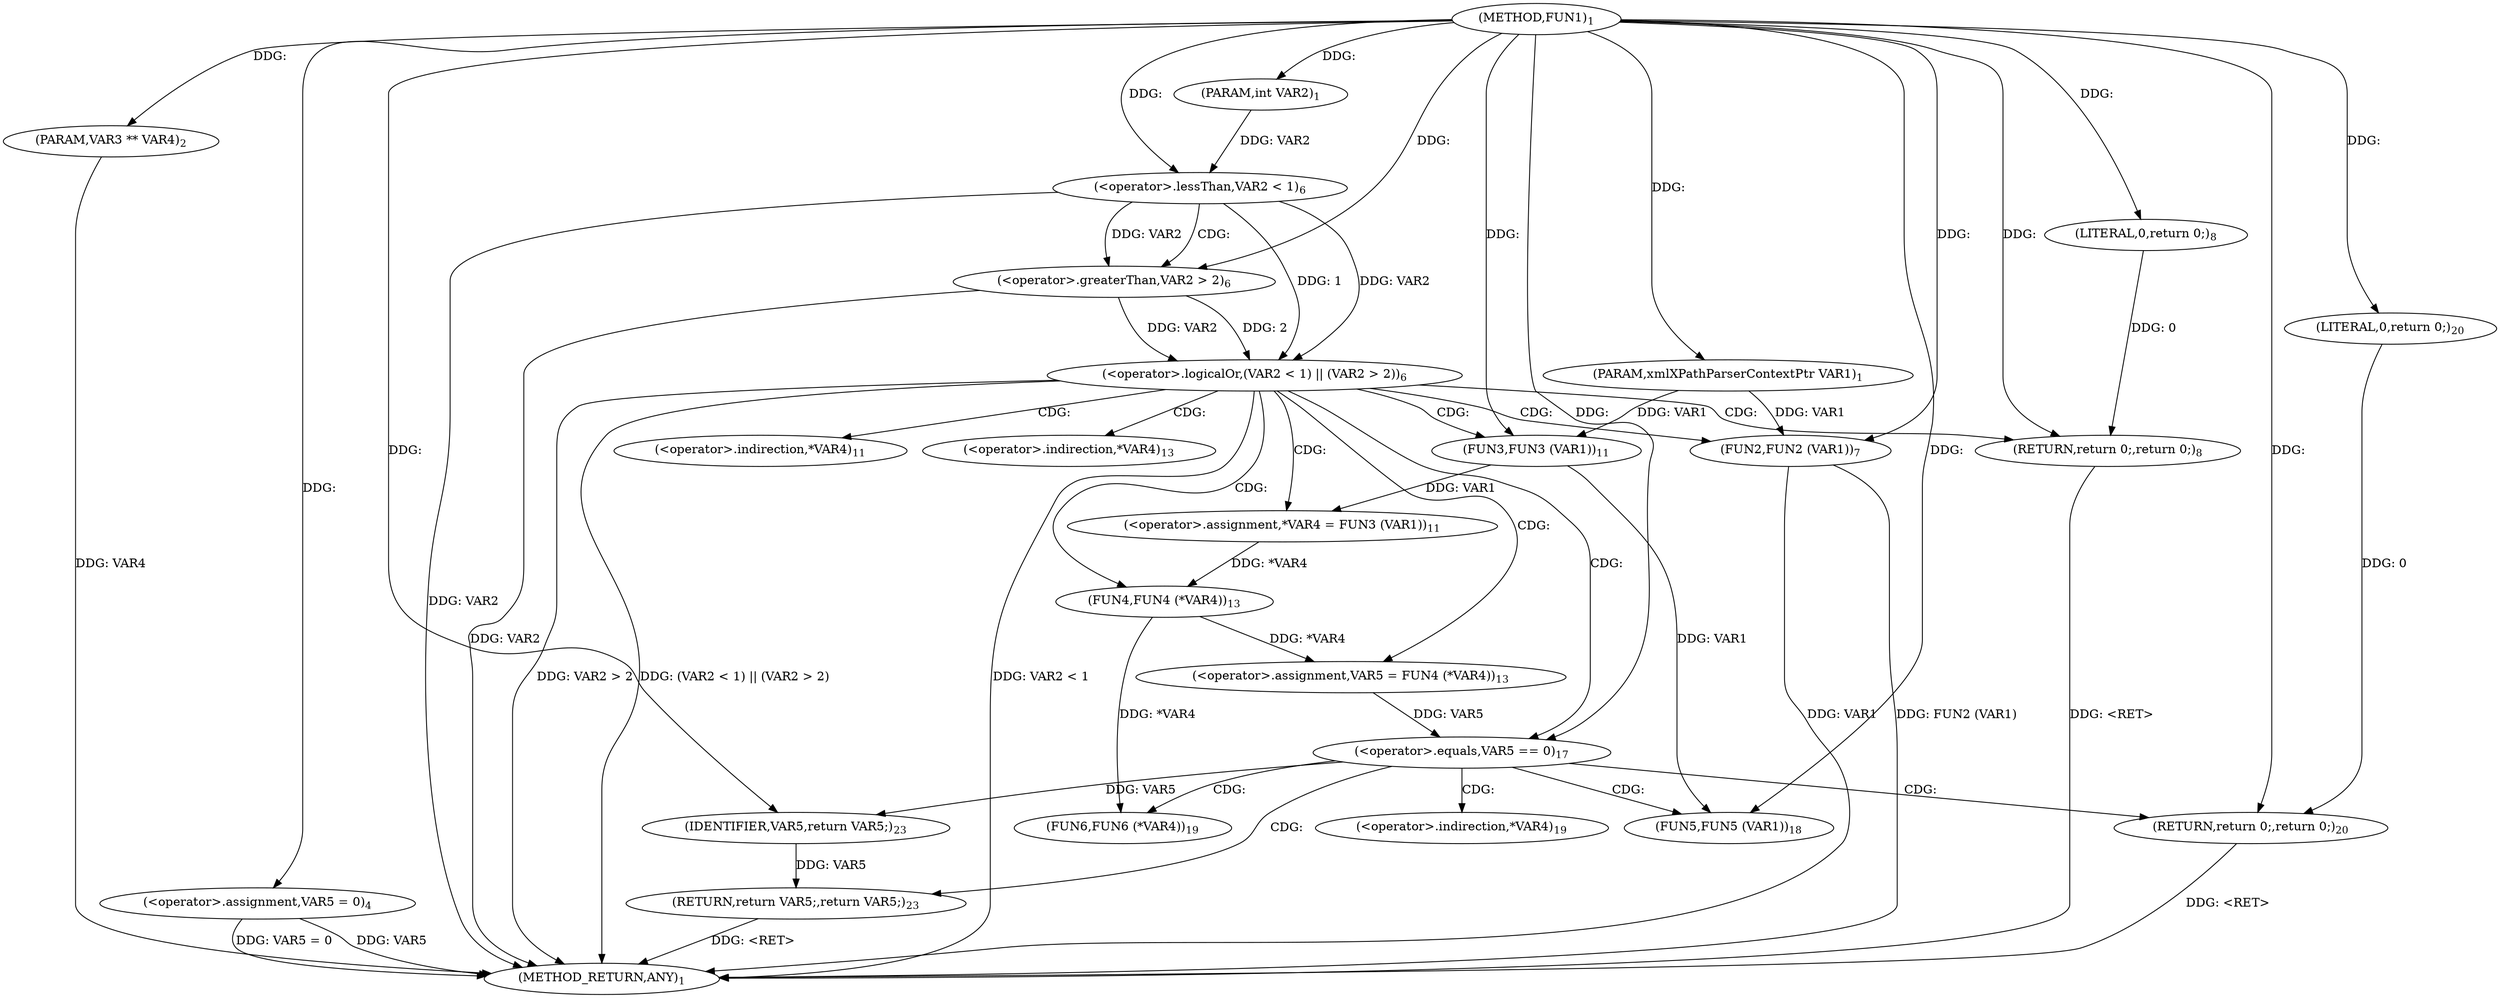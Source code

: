 digraph "FUN1" {  
"8" [label = <(METHOD,FUN1)<SUB>1</SUB>> ]
"54" [label = <(METHOD_RETURN,ANY)<SUB>1</SUB>> ]
"9" [label = <(PARAM,xmlXPathParserContextPtr VAR1)<SUB>1</SUB>> ]
"10" [label = <(PARAM,int VAR2)<SUB>1</SUB>> ]
"11" [label = <(PARAM,VAR3 ** VAR4)<SUB>2</SUB>> ]
"14" [label = <(&lt;operator&gt;.assignment,VAR5 = 0)<SUB>4</SUB>> ]
"30" [label = <(&lt;operator&gt;.assignment,*VAR4 = FUN3 (VAR1))<SUB>11</SUB>> ]
"35" [label = <(&lt;operator&gt;.assignment,VAR5 = FUN4 (*VAR4))<SUB>13</SUB>> ]
"52" [label = <(RETURN,return VAR5;,return VAR5;)<SUB>23</SUB>> ]
"18" [label = <(&lt;operator&gt;.logicalOr,(VAR2 &lt; 1) || (VAR2 &gt; 2))<SUB>6</SUB>> ]
"41" [label = <(&lt;operator&gt;.equals,VAR5 == 0)<SUB>17</SUB>> ]
"53" [label = <(IDENTIFIER,VAR5,return VAR5;)<SUB>23</SUB>> ]
"26" [label = <(FUN2,FUN2 (VAR1))<SUB>7</SUB>> ]
"28" [label = <(RETURN,return 0;,return 0;)<SUB>8</SUB>> ]
"33" [label = <(FUN3,FUN3 (VAR1))<SUB>11</SUB>> ]
"37" [label = <(FUN4,FUN4 (*VAR4))<SUB>13</SUB>> ]
"45" [label = <(FUN5,FUN5 (VAR1))<SUB>18</SUB>> ]
"47" [label = <(FUN6,FUN6 (*VAR4))<SUB>19</SUB>> ]
"50" [label = <(RETURN,return 0;,return 0;)<SUB>20</SUB>> ]
"19" [label = <(&lt;operator&gt;.lessThan,VAR2 &lt; 1)<SUB>6</SUB>> ]
"22" [label = <(&lt;operator&gt;.greaterThan,VAR2 &gt; 2)<SUB>6</SUB>> ]
"29" [label = <(LITERAL,0,return 0;)<SUB>8</SUB>> ]
"51" [label = <(LITERAL,0,return 0;)<SUB>20</SUB>> ]
"31" [label = <(&lt;operator&gt;.indirection,*VAR4)<SUB>11</SUB>> ]
"38" [label = <(&lt;operator&gt;.indirection,*VAR4)<SUB>13</SUB>> ]
"48" [label = <(&lt;operator&gt;.indirection,*VAR4)<SUB>19</SUB>> ]
  "28" -> "54"  [ label = "DDG: &lt;RET&gt;"] 
  "50" -> "54"  [ label = "DDG: &lt;RET&gt;"] 
  "52" -> "54"  [ label = "DDG: &lt;RET&gt;"] 
  "11" -> "54"  [ label = "DDG: VAR4"] 
  "14" -> "54"  [ label = "DDG: VAR5"] 
  "14" -> "54"  [ label = "DDG: VAR5 = 0"] 
  "19" -> "54"  [ label = "DDG: VAR2"] 
  "18" -> "54"  [ label = "DDG: VAR2 &lt; 1"] 
  "22" -> "54"  [ label = "DDG: VAR2"] 
  "18" -> "54"  [ label = "DDG: VAR2 &gt; 2"] 
  "18" -> "54"  [ label = "DDG: (VAR2 &lt; 1) || (VAR2 &gt; 2)"] 
  "26" -> "54"  [ label = "DDG: VAR1"] 
  "26" -> "54"  [ label = "DDG: FUN2 (VAR1)"] 
  "8" -> "9"  [ label = "DDG: "] 
  "8" -> "10"  [ label = "DDG: "] 
  "8" -> "11"  [ label = "DDG: "] 
  "8" -> "14"  [ label = "DDG: "] 
  "33" -> "30"  [ label = "DDG: VAR1"] 
  "37" -> "35"  [ label = "DDG: *VAR4"] 
  "53" -> "52"  [ label = "DDG: VAR5"] 
  "41" -> "53"  [ label = "DDG: VAR5"] 
  "8" -> "53"  [ label = "DDG: "] 
  "19" -> "18"  [ label = "DDG: VAR2"] 
  "19" -> "18"  [ label = "DDG: 1"] 
  "22" -> "18"  [ label = "DDG: VAR2"] 
  "22" -> "18"  [ label = "DDG: 2"] 
  "29" -> "28"  [ label = "DDG: 0"] 
  "8" -> "28"  [ label = "DDG: "] 
  "9" -> "33"  [ label = "DDG: VAR1"] 
  "8" -> "33"  [ label = "DDG: "] 
  "30" -> "37"  [ label = "DDG: *VAR4"] 
  "35" -> "41"  [ label = "DDG: VAR5"] 
  "8" -> "41"  [ label = "DDG: "] 
  "51" -> "50"  [ label = "DDG: 0"] 
  "8" -> "50"  [ label = "DDG: "] 
  "10" -> "19"  [ label = "DDG: VAR2"] 
  "8" -> "19"  [ label = "DDG: "] 
  "19" -> "22"  [ label = "DDG: VAR2"] 
  "8" -> "22"  [ label = "DDG: "] 
  "9" -> "26"  [ label = "DDG: VAR1"] 
  "8" -> "26"  [ label = "DDG: "] 
  "8" -> "29"  [ label = "DDG: "] 
  "33" -> "45"  [ label = "DDG: VAR1"] 
  "8" -> "45"  [ label = "DDG: "] 
  "37" -> "47"  [ label = "DDG: *VAR4"] 
  "8" -> "51"  [ label = "DDG: "] 
  "18" -> "30"  [ label = "CDG: "] 
  "18" -> "33"  [ label = "CDG: "] 
  "18" -> "26"  [ label = "CDG: "] 
  "18" -> "28"  [ label = "CDG: "] 
  "18" -> "37"  [ label = "CDG: "] 
  "18" -> "38"  [ label = "CDG: "] 
  "18" -> "41"  [ label = "CDG: "] 
  "18" -> "35"  [ label = "CDG: "] 
  "18" -> "31"  [ label = "CDG: "] 
  "41" -> "47"  [ label = "CDG: "] 
  "41" -> "48"  [ label = "CDG: "] 
  "41" -> "52"  [ label = "CDG: "] 
  "41" -> "45"  [ label = "CDG: "] 
  "41" -> "50"  [ label = "CDG: "] 
  "19" -> "22"  [ label = "CDG: "] 
}

